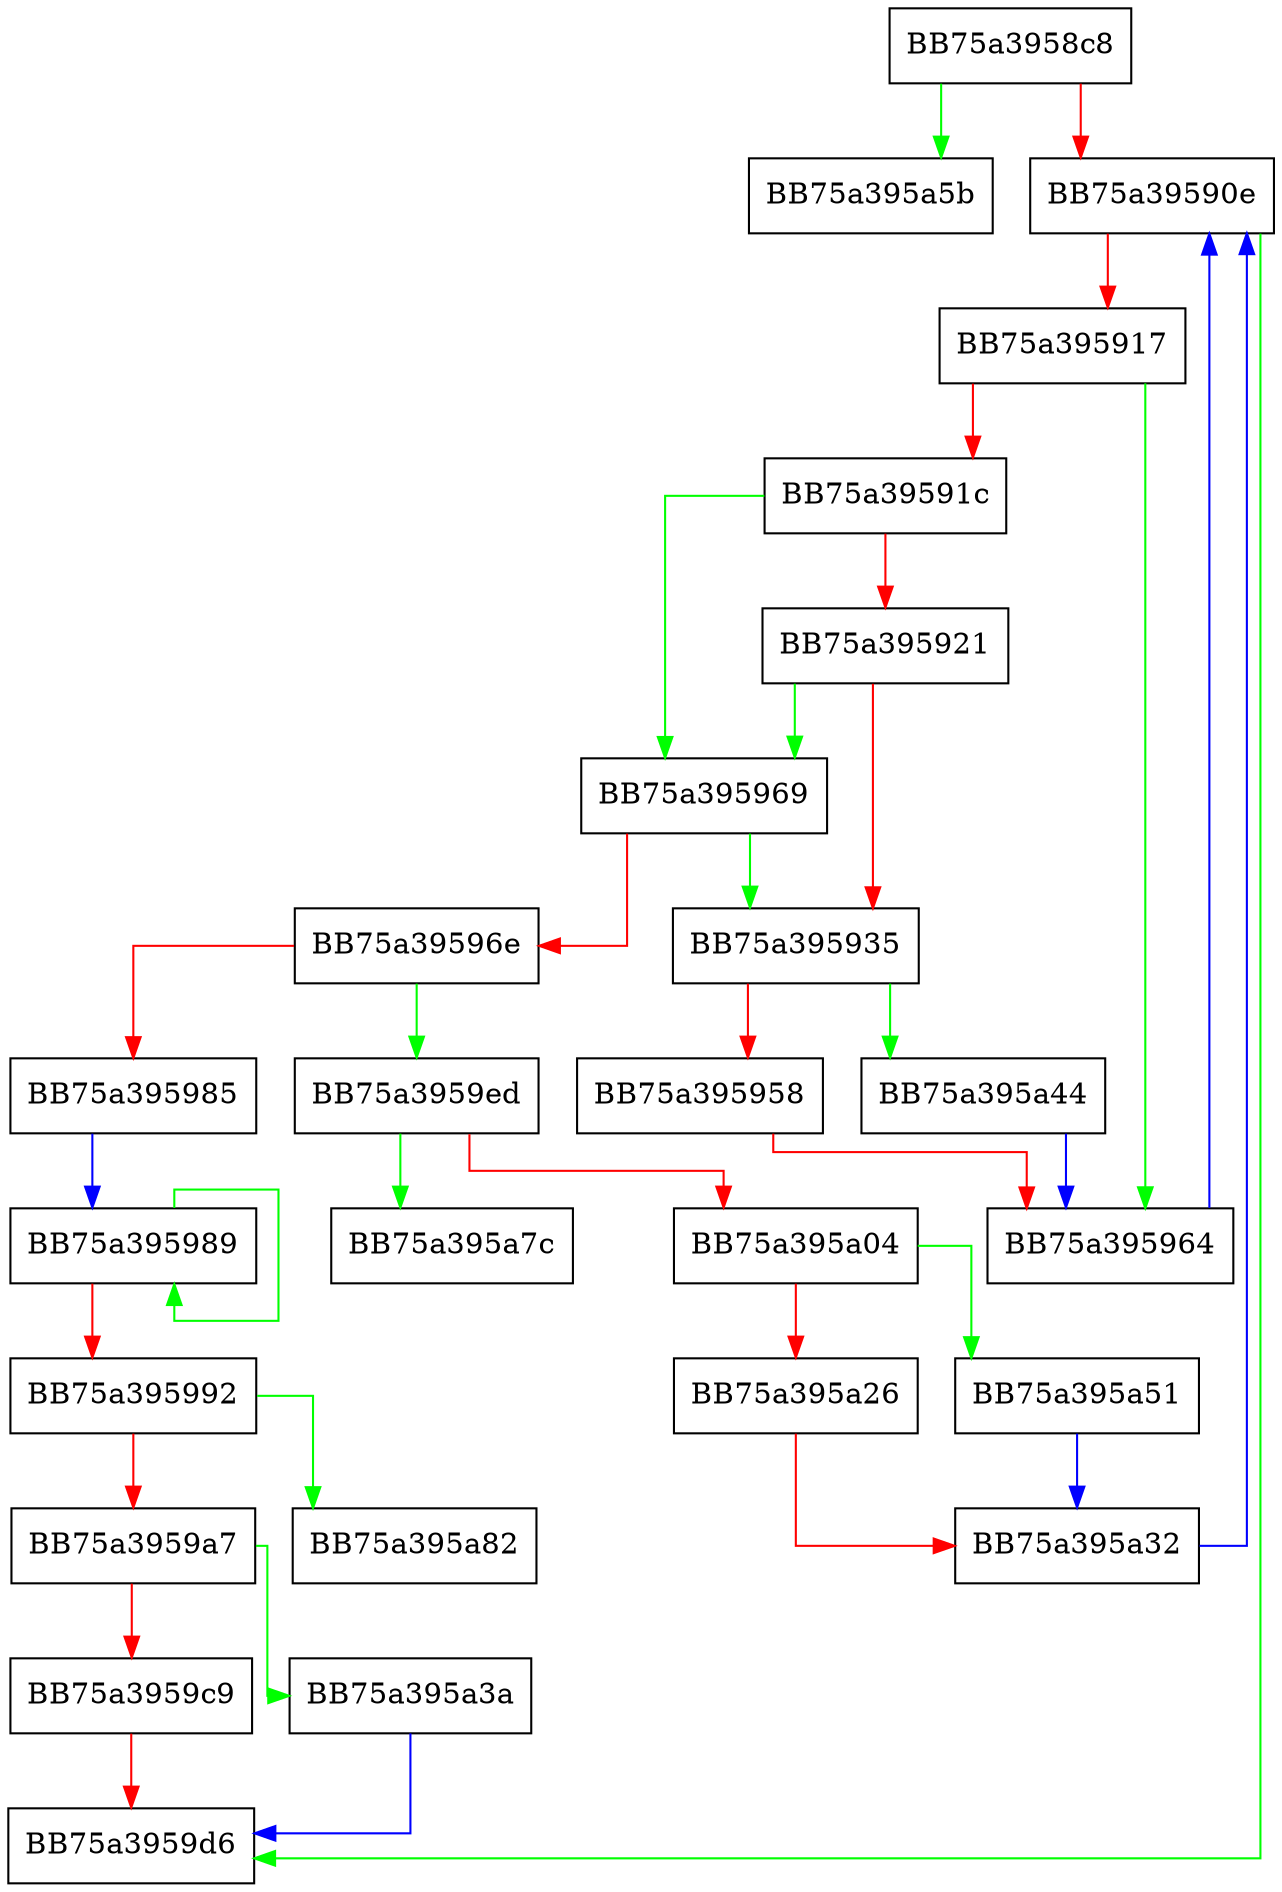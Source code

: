 digraph TokenizedStringExpressionEvaluator {
  node [shape="box"];
  graph [splines=ortho];
  BB75a3958c8 -> BB75a395a5b [color="green"];
  BB75a3958c8 -> BB75a39590e [color="red"];
  BB75a39590e -> BB75a3959d6 [color="green"];
  BB75a39590e -> BB75a395917 [color="red"];
  BB75a395917 -> BB75a395964 [color="green"];
  BB75a395917 -> BB75a39591c [color="red"];
  BB75a39591c -> BB75a395969 [color="green"];
  BB75a39591c -> BB75a395921 [color="red"];
  BB75a395921 -> BB75a395969 [color="green"];
  BB75a395921 -> BB75a395935 [color="red"];
  BB75a395935 -> BB75a395a44 [color="green"];
  BB75a395935 -> BB75a395958 [color="red"];
  BB75a395958 -> BB75a395964 [color="red"];
  BB75a395964 -> BB75a39590e [color="blue"];
  BB75a395969 -> BB75a395935 [color="green"];
  BB75a395969 -> BB75a39596e [color="red"];
  BB75a39596e -> BB75a3959ed [color="green"];
  BB75a39596e -> BB75a395985 [color="red"];
  BB75a395985 -> BB75a395989 [color="blue"];
  BB75a395989 -> BB75a395989 [color="green"];
  BB75a395989 -> BB75a395992 [color="red"];
  BB75a395992 -> BB75a395a82 [color="green"];
  BB75a395992 -> BB75a3959a7 [color="red"];
  BB75a3959a7 -> BB75a395a3a [color="green"];
  BB75a3959a7 -> BB75a3959c9 [color="red"];
  BB75a3959c9 -> BB75a3959d6 [color="red"];
  BB75a3959ed -> BB75a395a7c [color="green"];
  BB75a3959ed -> BB75a395a04 [color="red"];
  BB75a395a04 -> BB75a395a51 [color="green"];
  BB75a395a04 -> BB75a395a26 [color="red"];
  BB75a395a26 -> BB75a395a32 [color="red"];
  BB75a395a32 -> BB75a39590e [color="blue"];
  BB75a395a3a -> BB75a3959d6 [color="blue"];
  BB75a395a44 -> BB75a395964 [color="blue"];
  BB75a395a51 -> BB75a395a32 [color="blue"];
}